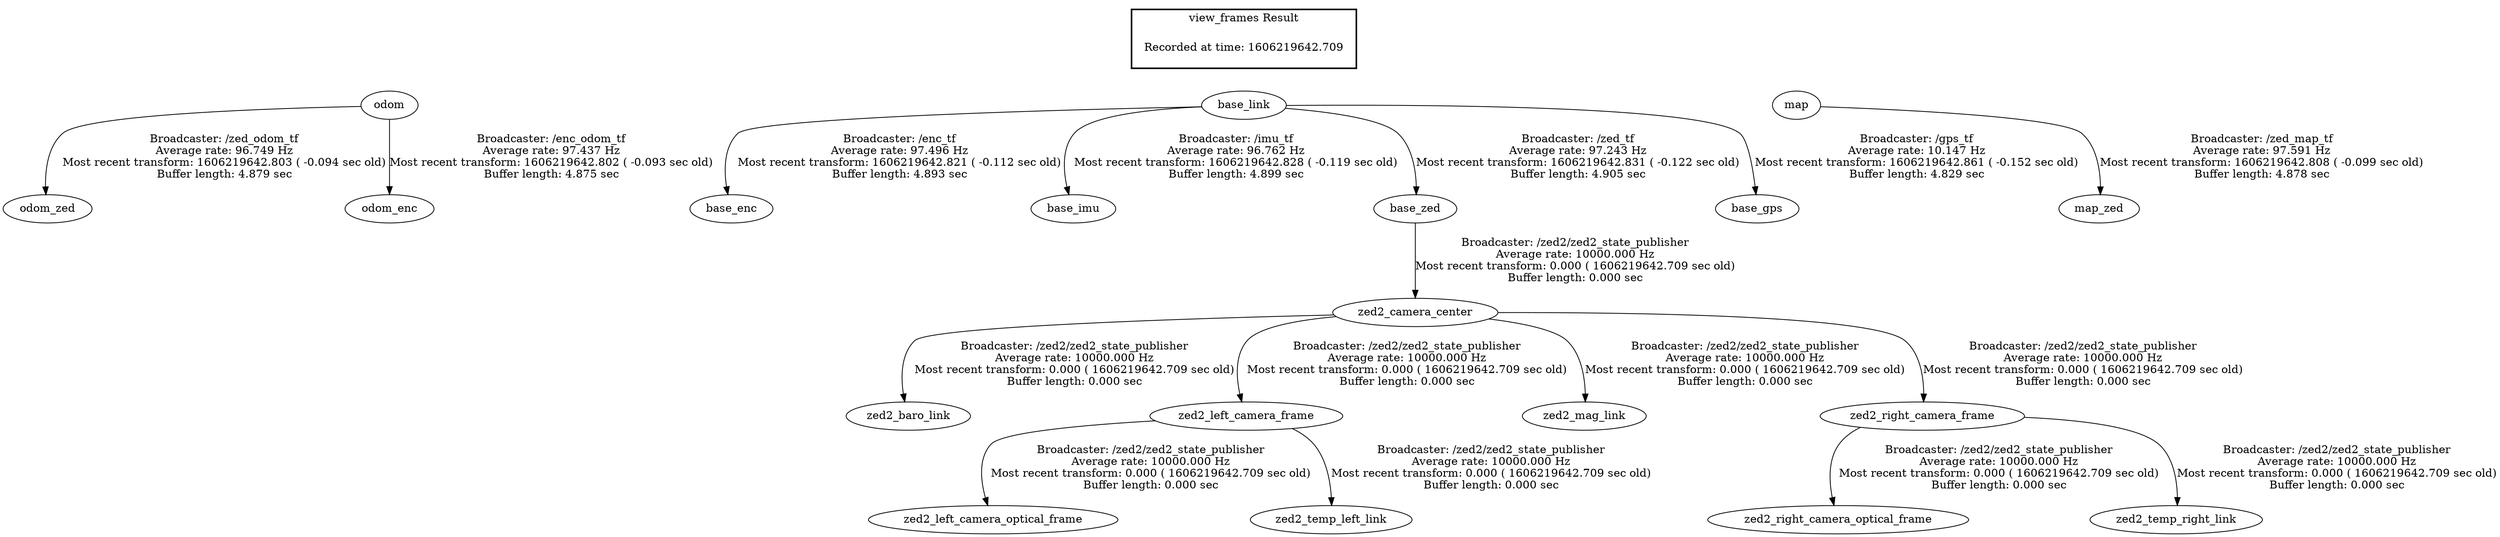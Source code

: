 digraph G {
"odom" -> "odom_zed"[label="Broadcaster: /zed_odom_tf\nAverage rate: 96.749 Hz\nMost recent transform: 1606219642.803 ( -0.094 sec old)\nBuffer length: 4.879 sec\n"];
"base_link" -> "base_enc"[label="Broadcaster: /enc_tf\nAverage rate: 97.496 Hz\nMost recent transform: 1606219642.821 ( -0.112 sec old)\nBuffer length: 4.893 sec\n"];
"base_link" -> "base_imu"[label="Broadcaster: /imu_tf\nAverage rate: 96.762 Hz\nMost recent transform: 1606219642.828 ( -0.119 sec old)\nBuffer length: 4.899 sec\n"];
"base_link" -> "base_zed"[label="Broadcaster: /zed_tf\nAverage rate: 97.243 Hz\nMost recent transform: 1606219642.831 ( -0.122 sec old)\nBuffer length: 4.905 sec\n"];
"zed2_camera_center" -> "zed2_baro_link"[label="Broadcaster: /zed2/zed2_state_publisher\nAverage rate: 10000.000 Hz\nMost recent transform: 0.000 ( 1606219642.709 sec old)\nBuffer length: 0.000 sec\n"];
"base_zed" -> "zed2_camera_center"[label="Broadcaster: /zed2/zed2_state_publisher\nAverage rate: 10000.000 Hz\nMost recent transform: 0.000 ( 1606219642.709 sec old)\nBuffer length: 0.000 sec\n"];
"zed2_camera_center" -> "zed2_left_camera_frame"[label="Broadcaster: /zed2/zed2_state_publisher\nAverage rate: 10000.000 Hz\nMost recent transform: 0.000 ( 1606219642.709 sec old)\nBuffer length: 0.000 sec\n"];
"zed2_left_camera_frame" -> "zed2_left_camera_optical_frame"[label="Broadcaster: /zed2/zed2_state_publisher\nAverage rate: 10000.000 Hz\nMost recent transform: 0.000 ( 1606219642.709 sec old)\nBuffer length: 0.000 sec\n"];
"zed2_camera_center" -> "zed2_mag_link"[label="Broadcaster: /zed2/zed2_state_publisher\nAverage rate: 10000.000 Hz\nMost recent transform: 0.000 ( 1606219642.709 sec old)\nBuffer length: 0.000 sec\n"];
"zed2_camera_center" -> "zed2_right_camera_frame"[label="Broadcaster: /zed2/zed2_state_publisher\nAverage rate: 10000.000 Hz\nMost recent transform: 0.000 ( 1606219642.709 sec old)\nBuffer length: 0.000 sec\n"];
"zed2_right_camera_frame" -> "zed2_right_camera_optical_frame"[label="Broadcaster: /zed2/zed2_state_publisher\nAverage rate: 10000.000 Hz\nMost recent transform: 0.000 ( 1606219642.709 sec old)\nBuffer length: 0.000 sec\n"];
"zed2_left_camera_frame" -> "zed2_temp_left_link"[label="Broadcaster: /zed2/zed2_state_publisher\nAverage rate: 10000.000 Hz\nMost recent transform: 0.000 ( 1606219642.709 sec old)\nBuffer length: 0.000 sec\n"];
"zed2_right_camera_frame" -> "zed2_temp_right_link"[label="Broadcaster: /zed2/zed2_state_publisher\nAverage rate: 10000.000 Hz\nMost recent transform: 0.000 ( 1606219642.709 sec old)\nBuffer length: 0.000 sec\n"];
"odom" -> "odom_enc"[label="Broadcaster: /enc_odom_tf\nAverage rate: 97.437 Hz\nMost recent transform: 1606219642.802 ( -0.093 sec old)\nBuffer length: 4.875 sec\n"];
"map" -> "map_zed"[label="Broadcaster: /zed_map_tf\nAverage rate: 97.591 Hz\nMost recent transform: 1606219642.808 ( -0.099 sec old)\nBuffer length: 4.878 sec\n"];
"base_link" -> "base_gps"[label="Broadcaster: /gps_tf\nAverage rate: 10.147 Hz\nMost recent transform: 1606219642.861 ( -0.152 sec old)\nBuffer length: 4.829 sec\n"];
edge [style=invis];
 subgraph cluster_legend { style=bold; color=black; label ="view_frames Result";
"Recorded at time: 1606219642.709"[ shape=plaintext ] ;
 }->"odom";
edge [style=invis];
 subgraph cluster_legend { style=bold; color=black; label ="view_frames Result";
"Recorded at time: 1606219642.709"[ shape=plaintext ] ;
 }->"base_link";
edge [style=invis];
 subgraph cluster_legend { style=bold; color=black; label ="view_frames Result";
"Recorded at time: 1606219642.709"[ shape=plaintext ] ;
 }->"map";
}